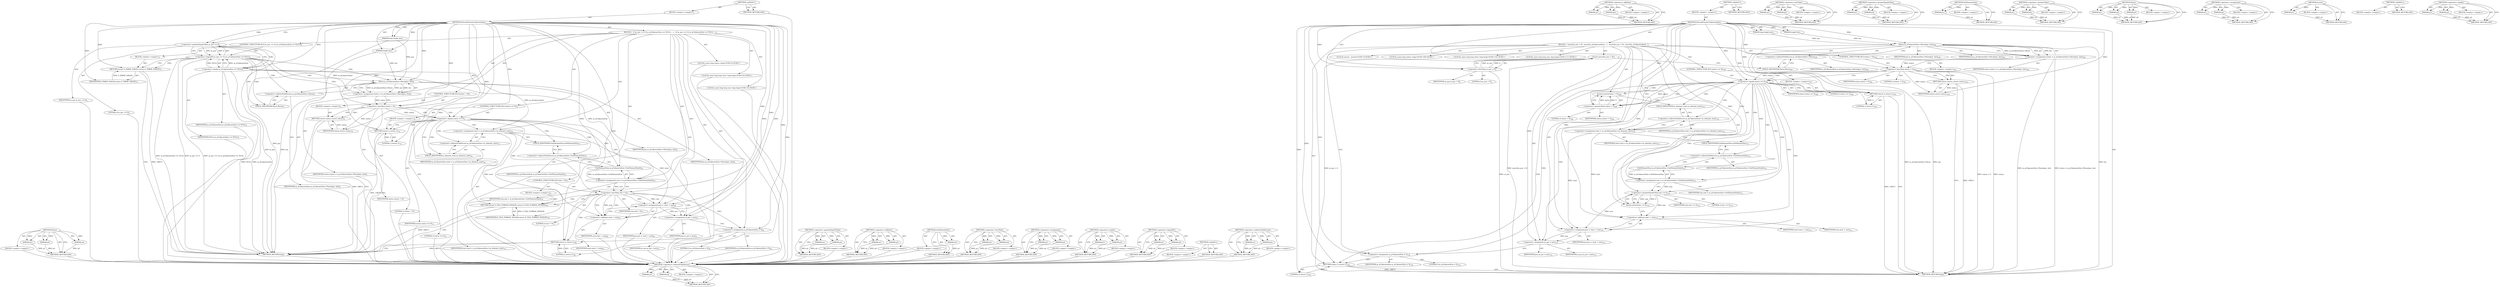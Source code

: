 digraph "&lt;operator&gt;.indirectFieldAccess" {
vulnerable_117 [label=<(METHOD,&lt;operator&gt;.indirectFieldAccess)>];
vulnerable_118 [label=<(PARAM,p1)>];
vulnerable_119 [label=<(PARAM,p2)>];
vulnerable_120 [label=<(BLOCK,&lt;empty&gt;,&lt;empty&gt;)>];
vulnerable_121 [label=<(METHOD_RETURN,ANY)>];
vulnerable_141 [label=<(METHOD,&lt;operator&gt;.addition)>];
vulnerable_142 [label=<(PARAM,p1)>];
vulnerable_143 [label=<(PARAM,p2)>];
vulnerable_144 [label=<(BLOCK,&lt;empty&gt;,&lt;empty&gt;)>];
vulnerable_145 [label=<(METHOD_RETURN,ANY)>];
vulnerable_6 [label=<(METHOD,&lt;global&gt;)<SUB>1</SUB>>];
vulnerable_7 [label=<(BLOCK,&lt;empty&gt;,&lt;empty&gt;)<SUB>1</SUB>>];
vulnerable_8 [label=<(METHOD,DoLoadClusterUnknownSize)<SUB>1</SUB>>];
vulnerable_9 [label=<(PARAM,long long&amp; pos)<SUB>1</SUB>>];
vulnerable_10 [label=<(PARAM,long&amp; len)<SUB>1</SUB>>];
vulnerable_11 [label=<(BLOCK,{
  assert(m_pos &lt; 0);
  assert(m_pUnknownSize)...,{
  assert(m_pos &lt; 0);
  assert(m_pUnknownSize)...)<SUB>1</SUB>>];
vulnerable_12 [label=<(assert,assert(m_pos &lt; 0))<SUB>2</SUB>>];
vulnerable_13 [label=<(&lt;operator&gt;.lessThan,m_pos &lt; 0)<SUB>2</SUB>>];
vulnerable_14 [label=<(IDENTIFIER,m_pos,m_pos &lt; 0)<SUB>2</SUB>>];
vulnerable_15 [label=<(LITERAL,0,m_pos &lt; 0)<SUB>2</SUB>>];
vulnerable_16 [label="<(LOCAL,assert : assert)<SUB>3</SUB>>"];
vulnerable_17 [label="<(LOCAL,const long status: long)<SUB>100</SUB>>"];
vulnerable_18 [label=<(&lt;operator&gt;.assignment,status = m_pUnknownSize-&gt;Parse(pos, len))<SUB>100</SUB>>];
vulnerable_19 [label=<(IDENTIFIER,status,status = m_pUnknownSize-&gt;Parse(pos, len))<SUB>100</SUB>>];
vulnerable_20 [label=<(Parse,m_pUnknownSize-&gt;Parse(pos, len))<SUB>100</SUB>>];
vulnerable_21 [label=<(&lt;operator&gt;.indirectFieldAccess,m_pUnknownSize-&gt;Parse)<SUB>100</SUB>>];
vulnerable_22 [label=<(IDENTIFIER,m_pUnknownSize,m_pUnknownSize-&gt;Parse(pos, len))<SUB>100</SUB>>];
vulnerable_23 [label=<(FIELD_IDENTIFIER,Parse,Parse)<SUB>100</SUB>>];
vulnerable_24 [label=<(IDENTIFIER,pos,m_pUnknownSize-&gt;Parse(pos, len))<SUB>100</SUB>>];
vulnerable_25 [label=<(IDENTIFIER,len,m_pUnknownSize-&gt;Parse(pos, len))<SUB>100</SUB>>];
vulnerable_26 [label=<(CONTROL_STRUCTURE,IF,if (status &lt; 0))<SUB>102</SUB>>];
vulnerable_27 [label=<(&lt;operator&gt;.lessThan,status &lt; 0)<SUB>102</SUB>>];
vulnerable_28 [label=<(IDENTIFIER,status,status &lt; 0)<SUB>102</SUB>>];
vulnerable_29 [label=<(LITERAL,0,status &lt; 0)<SUB>102</SUB>>];
vulnerable_30 [label=<(BLOCK,&lt;empty&gt;,&lt;empty&gt;)<SUB>103</SUB>>];
vulnerable_31 [label=<(RETURN,return status;,return status;)<SUB>103</SUB>>];
vulnerable_32 [label=<(IDENTIFIER,status,return status;)<SUB>103</SUB>>];
vulnerable_33 [label=<(CONTROL_STRUCTURE,IF,if (status == 0))<SUB>106</SUB>>];
vulnerable_34 [label=<(&lt;operator&gt;.equals,status == 0)<SUB>106</SUB>>];
vulnerable_35 [label=<(IDENTIFIER,status,status == 0)<SUB>106</SUB>>];
vulnerable_36 [label=<(LITERAL,0,status == 0)<SUB>106</SUB>>];
vulnerable_37 [label=<(BLOCK,&lt;empty&gt;,&lt;empty&gt;)<SUB>107</SUB>>];
vulnerable_38 [label=<(RETURN,return 2;,return 2;)<SUB>107</SUB>>];
vulnerable_39 [label=<(LITERAL,2,return 2;)<SUB>107</SUB>>];
vulnerable_40 [label=<(assert,assert(status &gt; 0))<SUB>109</SUB>>];
vulnerable_41 [label=<(&lt;operator&gt;.greaterThan,status &gt; 0)<SUB>109</SUB>>];
vulnerable_42 [label=<(IDENTIFIER,status,status &gt; 0)<SUB>109</SUB>>];
vulnerable_43 [label=<(LITERAL,0,status &gt; 0)<SUB>109</SUB>>];
vulnerable_44 [label="<(LOCAL,const long long start: long long)<SUB>110</SUB>>"];
vulnerable_45 [label=<(&lt;operator&gt;.assignment,start = m_pUnknownSize-&gt;m_element_start)<SUB>110</SUB>>];
vulnerable_46 [label=<(IDENTIFIER,start,start = m_pUnknownSize-&gt;m_element_start)<SUB>110</SUB>>];
vulnerable_47 [label=<(&lt;operator&gt;.indirectFieldAccess,m_pUnknownSize-&gt;m_element_start)<SUB>110</SUB>>];
vulnerable_48 [label=<(IDENTIFIER,m_pUnknownSize,start = m_pUnknownSize-&gt;m_element_start)<SUB>110</SUB>>];
vulnerable_49 [label=<(FIELD_IDENTIFIER,m_element_start,m_element_start)<SUB>110</SUB>>];
vulnerable_50 [label="<(LOCAL,const long long size: long long)<SUB>111</SUB>>"];
vulnerable_51 [label=<(&lt;operator&gt;.assignment,size = m_pUnknownSize-&gt;GetElementSize())<SUB>111</SUB>>];
vulnerable_52 [label=<(IDENTIFIER,size,size = m_pUnknownSize-&gt;GetElementSize())<SUB>111</SUB>>];
vulnerable_53 [label=<(GetElementSize,m_pUnknownSize-&gt;GetElementSize())<SUB>111</SUB>>];
vulnerable_54 [label=<(&lt;operator&gt;.indirectFieldAccess,m_pUnknownSize-&gt;GetElementSize)<SUB>111</SUB>>];
vulnerable_55 [label=<(IDENTIFIER,m_pUnknownSize,m_pUnknownSize-&gt;GetElementSize())<SUB>111</SUB>>];
vulnerable_56 [label=<(FIELD_IDENTIFIER,GetElementSize,GetElementSize)<SUB>111</SUB>>];
vulnerable_57 [label=<(assert,assert(size &gt;= 0))<SUB>112</SUB>>];
vulnerable_58 [label=<(&lt;operator&gt;.greaterEqualsThan,size &gt;= 0)<SUB>112</SUB>>];
vulnerable_59 [label=<(IDENTIFIER,size,size &gt;= 0)<SUB>112</SUB>>];
vulnerable_60 [label=<(LITERAL,0,size &gt;= 0)<SUB>112</SUB>>];
vulnerable_61 [label=<(&lt;operator&gt;.assignment,pos = start + size)<SUB>114</SUB>>];
vulnerable_62 [label=<(IDENTIFIER,pos,pos = start + size)<SUB>114</SUB>>];
vulnerable_63 [label=<(&lt;operator&gt;.addition,start + size)<SUB>114</SUB>>];
vulnerable_64 [label=<(IDENTIFIER,start,start + size)<SUB>114</SUB>>];
vulnerable_65 [label=<(IDENTIFIER,size,start + size)<SUB>114</SUB>>];
vulnerable_66 [label=<(&lt;operator&gt;.assignment,m_pos = pos)<SUB>115</SUB>>];
vulnerable_67 [label=<(IDENTIFIER,m_pos,m_pos = pos)<SUB>115</SUB>>];
vulnerable_68 [label=<(IDENTIFIER,pos,m_pos = pos)<SUB>115</SUB>>];
vulnerable_69 [label=<(&lt;operator&gt;.assignment,m_pUnknownSize = 0)<SUB>118</SUB>>];
vulnerable_70 [label=<(IDENTIFIER,m_pUnknownSize,m_pUnknownSize = 0)<SUB>118</SUB>>];
vulnerable_71 [label=<(LITERAL,0,m_pUnknownSize = 0)<SUB>118</SUB>>];
vulnerable_72 [label=<(RETURN,return 2;,return 2;)<SUB>120</SUB>>];
vulnerable_73 [label=<(LITERAL,2,return 2;)<SUB>120</SUB>>];
vulnerable_74 [label=<(METHOD_RETURN,long)<SUB>1</SUB>>];
vulnerable_76 [label=<(METHOD_RETURN,ANY)<SUB>1</SUB>>];
vulnerable_101 [label=<(METHOD,&lt;operator&gt;.lessThan)>];
vulnerable_102 [label=<(PARAM,p1)>];
vulnerable_103 [label=<(PARAM,p2)>];
vulnerable_104 [label=<(BLOCK,&lt;empty&gt;,&lt;empty&gt;)>];
vulnerable_105 [label=<(METHOD_RETURN,ANY)>];
vulnerable_136 [label=<(METHOD,&lt;operator&gt;.greaterEqualsThan)>];
vulnerable_137 [label=<(PARAM,p1)>];
vulnerable_138 [label=<(PARAM,p2)>];
vulnerable_139 [label=<(BLOCK,&lt;empty&gt;,&lt;empty&gt;)>];
vulnerable_140 [label=<(METHOD_RETURN,ANY)>];
vulnerable_132 [label=<(METHOD,GetElementSize)>];
vulnerable_133 [label=<(PARAM,p1)>];
vulnerable_134 [label=<(BLOCK,&lt;empty&gt;,&lt;empty&gt;)>];
vulnerable_135 [label=<(METHOD_RETURN,ANY)>];
vulnerable_127 [label=<(METHOD,&lt;operator&gt;.greaterThan)>];
vulnerable_128 [label=<(PARAM,p1)>];
vulnerable_129 [label=<(PARAM,p2)>];
vulnerable_130 [label=<(BLOCK,&lt;empty&gt;,&lt;empty&gt;)>];
vulnerable_131 [label=<(METHOD_RETURN,ANY)>];
vulnerable_111 [label=<(METHOD,Parse)>];
vulnerable_112 [label=<(PARAM,p1)>];
vulnerable_113 [label=<(PARAM,p2)>];
vulnerable_114 [label=<(PARAM,p3)>];
vulnerable_115 [label=<(BLOCK,&lt;empty&gt;,&lt;empty&gt;)>];
vulnerable_116 [label=<(METHOD_RETURN,ANY)>];
vulnerable_106 [label=<(METHOD,&lt;operator&gt;.assignment)>];
vulnerable_107 [label=<(PARAM,p1)>];
vulnerable_108 [label=<(PARAM,p2)>];
vulnerable_109 [label=<(BLOCK,&lt;empty&gt;,&lt;empty&gt;)>];
vulnerable_110 [label=<(METHOD_RETURN,ANY)>];
vulnerable_97 [label=<(METHOD,assert)>];
vulnerable_98 [label=<(PARAM,p1)>];
vulnerable_99 [label=<(BLOCK,&lt;empty&gt;,&lt;empty&gt;)>];
vulnerable_100 [label=<(METHOD_RETURN,ANY)>];
vulnerable_91 [label=<(METHOD,&lt;global&gt;)<SUB>1</SUB>>];
vulnerable_92 [label=<(BLOCK,&lt;empty&gt;,&lt;empty&gt;)>];
vulnerable_93 [label=<(METHOD_RETURN,ANY)>];
vulnerable_122 [label=<(METHOD,&lt;operator&gt;.equals)>];
vulnerable_123 [label=<(PARAM,p1)>];
vulnerable_124 [label=<(PARAM,p2)>];
vulnerable_125 [label=<(BLOCK,&lt;empty&gt;,&lt;empty&gt;)>];
vulnerable_126 [label=<(METHOD_RETURN,ANY)>];
fixed_120 [label=<(METHOD,Parse)>];
fixed_121 [label=<(PARAM,p1)>];
fixed_122 [label=<(PARAM,p2)>];
fixed_123 [label=<(PARAM,p3)>];
fixed_124 [label=<(BLOCK,&lt;empty&gt;,&lt;empty&gt;)>];
fixed_125 [label=<(METHOD_RETURN,ANY)>];
fixed_6 [label=<(METHOD,&lt;global&gt;)<SUB>1</SUB>>];
fixed_7 [label=<(BLOCK,&lt;empty&gt;,&lt;empty&gt;)<SUB>1</SUB>>];
fixed_8 [label=<(METHOD,DoLoadClusterUnknownSize)<SUB>1</SUB>>];
fixed_9 [label=<(PARAM,long long&amp; pos)<SUB>1</SUB>>];
fixed_10 [label=<(PARAM,long&amp; len)<SUB>1</SUB>>];
fixed_11 [label=<(BLOCK,{
  if (m_pos &gt;= 0 || m_pUnknownSize == NULL)
 ...,{
  if (m_pos &gt;= 0 || m_pUnknownSize == NULL)
 ...)<SUB>1</SUB>>];
fixed_12 [label=<(CONTROL_STRUCTURE,IF,if (m_pos &gt;= 0 || m_pUnknownSize == NULL))<SUB>2</SUB>>];
fixed_13 [label=<(&lt;operator&gt;.logicalOr,m_pos &gt;= 0 || m_pUnknownSize == NULL)<SUB>2</SUB>>];
fixed_14 [label=<(&lt;operator&gt;.greaterEqualsThan,m_pos &gt;= 0)<SUB>2</SUB>>];
fixed_15 [label=<(IDENTIFIER,m_pos,m_pos &gt;= 0)<SUB>2</SUB>>];
fixed_16 [label=<(LITERAL,0,m_pos &gt;= 0)<SUB>2</SUB>>];
fixed_17 [label=<(&lt;operator&gt;.equals,m_pUnknownSize == NULL)<SUB>2</SUB>>];
fixed_18 [label=<(IDENTIFIER,m_pUnknownSize,m_pUnknownSize == NULL)<SUB>2</SUB>>];
fixed_19 [label=<(IDENTIFIER,NULL,m_pUnknownSize == NULL)<SUB>2</SUB>>];
fixed_20 [label=<(BLOCK,&lt;empty&gt;,&lt;empty&gt;)<SUB>3</SUB>>];
fixed_21 [label=<(RETURN,return E_PARSE_FAILED;,return E_PARSE_FAILED;)<SUB>3</SUB>>];
fixed_22 [label=<(IDENTIFIER,E_PARSE_FAILED,return E_PARSE_FAILED;)<SUB>3</SUB>>];
fixed_23 [label="<(LOCAL,const long status: long)<SUB>5</SUB>>"];
fixed_24 [label=<(&lt;operator&gt;.assignment,status = m_pUnknownSize-&gt;Parse(pos, len))<SUB>5</SUB>>];
fixed_25 [label=<(IDENTIFIER,status,status = m_pUnknownSize-&gt;Parse(pos, len))<SUB>5</SUB>>];
fixed_26 [label=<(Parse,m_pUnknownSize-&gt;Parse(pos, len))<SUB>5</SUB>>];
fixed_27 [label=<(&lt;operator&gt;.indirectFieldAccess,m_pUnknownSize-&gt;Parse)<SUB>5</SUB>>];
fixed_28 [label=<(IDENTIFIER,m_pUnknownSize,m_pUnknownSize-&gt;Parse(pos, len))<SUB>5</SUB>>];
fixed_29 [label=<(FIELD_IDENTIFIER,Parse,Parse)<SUB>5</SUB>>];
fixed_30 [label=<(IDENTIFIER,pos,m_pUnknownSize-&gt;Parse(pos, len))<SUB>5</SUB>>];
fixed_31 [label=<(IDENTIFIER,len,m_pUnknownSize-&gt;Parse(pos, len))<SUB>5</SUB>>];
fixed_32 [label=<(CONTROL_STRUCTURE,IF,if (status &lt; 0))<SUB>7</SUB>>];
fixed_33 [label=<(&lt;operator&gt;.lessThan,status &lt; 0)<SUB>7</SUB>>];
fixed_34 [label=<(IDENTIFIER,status,status &lt; 0)<SUB>7</SUB>>];
fixed_35 [label=<(LITERAL,0,status &lt; 0)<SUB>7</SUB>>];
fixed_36 [label=<(BLOCK,&lt;empty&gt;,&lt;empty&gt;)<SUB>8</SUB>>];
fixed_37 [label=<(RETURN,return status;,return status;)<SUB>8</SUB>>];
fixed_38 [label=<(IDENTIFIER,status,return status;)<SUB>8</SUB>>];
fixed_39 [label=<(CONTROL_STRUCTURE,IF,if (status == 0))<SUB>11</SUB>>];
fixed_40 [label=<(&lt;operator&gt;.equals,status == 0)<SUB>11</SUB>>];
fixed_41 [label=<(IDENTIFIER,status,status == 0)<SUB>11</SUB>>];
fixed_42 [label=<(LITERAL,0,status == 0)<SUB>11</SUB>>];
fixed_43 [label=<(BLOCK,&lt;empty&gt;,&lt;empty&gt;)<SUB>12</SUB>>];
fixed_44 [label=<(RETURN,return 2;,return 2;)<SUB>12</SUB>>];
fixed_45 [label=<(LITERAL,2,return 2;)<SUB>12</SUB>>];
fixed_46 [label="<(LOCAL,const long long start: long long)<SUB>14</SUB>>"];
fixed_47 [label=<(&lt;operator&gt;.assignment,start = m_pUnknownSize-&gt;m_element_start)<SUB>14</SUB>>];
fixed_48 [label=<(IDENTIFIER,start,start = m_pUnknownSize-&gt;m_element_start)<SUB>14</SUB>>];
fixed_49 [label=<(&lt;operator&gt;.indirectFieldAccess,m_pUnknownSize-&gt;m_element_start)<SUB>14</SUB>>];
fixed_50 [label=<(IDENTIFIER,m_pUnknownSize,start = m_pUnknownSize-&gt;m_element_start)<SUB>14</SUB>>];
fixed_51 [label=<(FIELD_IDENTIFIER,m_element_start,m_element_start)<SUB>14</SUB>>];
fixed_52 [label="<(LOCAL,const long long size: long long)<SUB>15</SUB>>"];
fixed_53 [label=<(&lt;operator&gt;.assignment,size = m_pUnknownSize-&gt;GetElementSize())<SUB>15</SUB>>];
fixed_54 [label=<(IDENTIFIER,size,size = m_pUnknownSize-&gt;GetElementSize())<SUB>15</SUB>>];
fixed_55 [label=<(GetElementSize,m_pUnknownSize-&gt;GetElementSize())<SUB>15</SUB>>];
fixed_56 [label=<(&lt;operator&gt;.indirectFieldAccess,m_pUnknownSize-&gt;GetElementSize)<SUB>15</SUB>>];
fixed_57 [label=<(IDENTIFIER,m_pUnknownSize,m_pUnknownSize-&gt;GetElementSize())<SUB>15</SUB>>];
fixed_58 [label=<(FIELD_IDENTIFIER,GetElementSize,GetElementSize)<SUB>15</SUB>>];
fixed_59 [label=<(CONTROL_STRUCTURE,IF,if (size &lt; 0))<SUB>17</SUB>>];
fixed_60 [label=<(&lt;operator&gt;.lessThan,size &lt; 0)<SUB>17</SUB>>];
fixed_61 [label=<(IDENTIFIER,size,size &lt; 0)<SUB>17</SUB>>];
fixed_62 [label=<(LITERAL,0,size &lt; 0)<SUB>17</SUB>>];
fixed_63 [label=<(BLOCK,&lt;empty&gt;,&lt;empty&gt;)<SUB>18</SUB>>];
fixed_64 [label=<(RETURN,return E_FILE_FORMAT_INVALID;,return E_FILE_FORMAT_INVALID;)<SUB>18</SUB>>];
fixed_65 [label=<(IDENTIFIER,E_FILE_FORMAT_INVALID,return E_FILE_FORMAT_INVALID;)<SUB>18</SUB>>];
fixed_66 [label=<(&lt;operator&gt;.assignment,pos = start + size)<SUB>20</SUB>>];
fixed_67 [label=<(IDENTIFIER,pos,pos = start + size)<SUB>20</SUB>>];
fixed_68 [label=<(&lt;operator&gt;.addition,start + size)<SUB>20</SUB>>];
fixed_69 [label=<(IDENTIFIER,start,start + size)<SUB>20</SUB>>];
fixed_70 [label=<(IDENTIFIER,size,start + size)<SUB>20</SUB>>];
fixed_71 [label=<(&lt;operator&gt;.assignment,m_pos = pos)<SUB>21</SUB>>];
fixed_72 [label=<(IDENTIFIER,m_pos,m_pos = pos)<SUB>21</SUB>>];
fixed_73 [label=<(IDENTIFIER,pos,m_pos = pos)<SUB>21</SUB>>];
fixed_74 [label=<(&lt;operator&gt;.assignment,m_pUnknownSize = 0)<SUB>24</SUB>>];
fixed_75 [label=<(IDENTIFIER,m_pUnknownSize,m_pUnknownSize = 0)<SUB>24</SUB>>];
fixed_76 [label=<(LITERAL,0,m_pUnknownSize = 0)<SUB>24</SUB>>];
fixed_77 [label=<(RETURN,return 2;,return 2;)<SUB>26</SUB>>];
fixed_78 [label=<(LITERAL,2,return 2;)<SUB>26</SUB>>];
fixed_79 [label=<(METHOD_RETURN,long)<SUB>1</SUB>>];
fixed_81 [label=<(METHOD_RETURN,ANY)<SUB>1</SUB>>];
fixed_105 [label=<(METHOD,&lt;operator&gt;.greaterEqualsThan)>];
fixed_106 [label=<(PARAM,p1)>];
fixed_107 [label=<(PARAM,p2)>];
fixed_108 [label=<(BLOCK,&lt;empty&gt;,&lt;empty&gt;)>];
fixed_109 [label=<(METHOD_RETURN,ANY)>];
fixed_140 [label=<(METHOD,&lt;operator&gt;.addition)>];
fixed_141 [label=<(PARAM,p1)>];
fixed_142 [label=<(PARAM,p2)>];
fixed_143 [label=<(BLOCK,&lt;empty&gt;,&lt;empty&gt;)>];
fixed_144 [label=<(METHOD_RETURN,ANY)>];
fixed_136 [label=<(METHOD,GetElementSize)>];
fixed_137 [label=<(PARAM,p1)>];
fixed_138 [label=<(BLOCK,&lt;empty&gt;,&lt;empty&gt;)>];
fixed_139 [label=<(METHOD_RETURN,ANY)>];
fixed_131 [label=<(METHOD,&lt;operator&gt;.lessThan)>];
fixed_132 [label=<(PARAM,p1)>];
fixed_133 [label=<(PARAM,p2)>];
fixed_134 [label=<(BLOCK,&lt;empty&gt;,&lt;empty&gt;)>];
fixed_135 [label=<(METHOD_RETURN,ANY)>];
fixed_115 [label=<(METHOD,&lt;operator&gt;.assignment)>];
fixed_116 [label=<(PARAM,p1)>];
fixed_117 [label=<(PARAM,p2)>];
fixed_118 [label=<(BLOCK,&lt;empty&gt;,&lt;empty&gt;)>];
fixed_119 [label=<(METHOD_RETURN,ANY)>];
fixed_110 [label=<(METHOD,&lt;operator&gt;.equals)>];
fixed_111 [label=<(PARAM,p1)>];
fixed_112 [label=<(PARAM,p2)>];
fixed_113 [label=<(BLOCK,&lt;empty&gt;,&lt;empty&gt;)>];
fixed_114 [label=<(METHOD_RETURN,ANY)>];
fixed_100 [label=<(METHOD,&lt;operator&gt;.logicalOr)>];
fixed_101 [label=<(PARAM,p1)>];
fixed_102 [label=<(PARAM,p2)>];
fixed_103 [label=<(BLOCK,&lt;empty&gt;,&lt;empty&gt;)>];
fixed_104 [label=<(METHOD_RETURN,ANY)>];
fixed_94 [label=<(METHOD,&lt;global&gt;)<SUB>1</SUB>>];
fixed_95 [label=<(BLOCK,&lt;empty&gt;,&lt;empty&gt;)>];
fixed_96 [label=<(METHOD_RETURN,ANY)>];
fixed_126 [label=<(METHOD,&lt;operator&gt;.indirectFieldAccess)>];
fixed_127 [label=<(PARAM,p1)>];
fixed_128 [label=<(PARAM,p2)>];
fixed_129 [label=<(BLOCK,&lt;empty&gt;,&lt;empty&gt;)>];
fixed_130 [label=<(METHOD_RETURN,ANY)>];
vulnerable_117 -> vulnerable_118  [key=0, label="AST: "];
vulnerable_117 -> vulnerable_118  [key=1, label="DDG: "];
vulnerable_117 -> vulnerable_120  [key=0, label="AST: "];
vulnerable_117 -> vulnerable_119  [key=0, label="AST: "];
vulnerable_117 -> vulnerable_119  [key=1, label="DDG: "];
vulnerable_117 -> vulnerable_121  [key=0, label="AST: "];
vulnerable_117 -> vulnerable_121  [key=1, label="CFG: "];
vulnerable_118 -> vulnerable_121  [key=0, label="DDG: p1"];
vulnerable_119 -> vulnerable_121  [key=0, label="DDG: p2"];
vulnerable_141 -> vulnerable_142  [key=0, label="AST: "];
vulnerable_141 -> vulnerable_142  [key=1, label="DDG: "];
vulnerable_141 -> vulnerable_144  [key=0, label="AST: "];
vulnerable_141 -> vulnerable_143  [key=0, label="AST: "];
vulnerable_141 -> vulnerable_143  [key=1, label="DDG: "];
vulnerable_141 -> vulnerable_145  [key=0, label="AST: "];
vulnerable_141 -> vulnerable_145  [key=1, label="CFG: "];
vulnerable_142 -> vulnerable_145  [key=0, label="DDG: p1"];
vulnerable_143 -> vulnerable_145  [key=0, label="DDG: p2"];
vulnerable_6 -> vulnerable_7  [key=0, label="AST: "];
vulnerable_6 -> vulnerable_76  [key=0, label="AST: "];
vulnerable_6 -> vulnerable_76  [key=1, label="CFG: "];
vulnerable_7 -> vulnerable_8  [key=0, label="AST: "];
vulnerable_8 -> vulnerable_9  [key=0, label="AST: "];
vulnerable_8 -> vulnerable_9  [key=1, label="DDG: "];
vulnerable_8 -> vulnerable_10  [key=0, label="AST: "];
vulnerable_8 -> vulnerable_10  [key=1, label="DDG: "];
vulnerable_8 -> vulnerable_11  [key=0, label="AST: "];
vulnerable_8 -> vulnerable_74  [key=0, label="AST: "];
vulnerable_8 -> vulnerable_13  [key=0, label="CFG: "];
vulnerable_8 -> vulnerable_13  [key=1, label="DDG: "];
vulnerable_8 -> vulnerable_61  [key=0, label="DDG: "];
vulnerable_8 -> vulnerable_66  [key=0, label="DDG: "];
vulnerable_8 -> vulnerable_69  [key=0, label="DDG: "];
vulnerable_8 -> vulnerable_72  [key=0, label="DDG: "];
vulnerable_8 -> vulnerable_73  [key=0, label="DDG: "];
vulnerable_8 -> vulnerable_20  [key=0, label="DDG: "];
vulnerable_8 -> vulnerable_27  [key=0, label="DDG: "];
vulnerable_8 -> vulnerable_34  [key=0, label="DDG: "];
vulnerable_8 -> vulnerable_38  [key=0, label="DDG: "];
vulnerable_8 -> vulnerable_41  [key=0, label="DDG: "];
vulnerable_8 -> vulnerable_58  [key=0, label="DDG: "];
vulnerable_8 -> vulnerable_63  [key=0, label="DDG: "];
vulnerable_8 -> vulnerable_32  [key=0, label="DDG: "];
vulnerable_8 -> vulnerable_39  [key=0, label="DDG: "];
vulnerable_9 -> vulnerable_20  [key=0, label="DDG: pos"];
vulnerable_10 -> vulnerable_20  [key=0, label="DDG: len"];
vulnerable_11 -> vulnerable_12  [key=0, label="AST: "];
vulnerable_11 -> vulnerable_16  [key=0, label="AST: "];
vulnerable_11 -> vulnerable_17  [key=0, label="AST: "];
vulnerable_11 -> vulnerable_18  [key=0, label="AST: "];
vulnerable_11 -> vulnerable_26  [key=0, label="AST: "];
vulnerable_11 -> vulnerable_33  [key=0, label="AST: "];
vulnerable_11 -> vulnerable_40  [key=0, label="AST: "];
vulnerable_11 -> vulnerable_44  [key=0, label="AST: "];
vulnerable_11 -> vulnerable_45  [key=0, label="AST: "];
vulnerable_11 -> vulnerable_50  [key=0, label="AST: "];
vulnerable_11 -> vulnerable_51  [key=0, label="AST: "];
vulnerable_11 -> vulnerable_57  [key=0, label="AST: "];
vulnerable_11 -> vulnerable_61  [key=0, label="AST: "];
vulnerable_11 -> vulnerable_66  [key=0, label="AST: "];
vulnerable_11 -> vulnerable_69  [key=0, label="AST: "];
vulnerable_11 -> vulnerable_72  [key=0, label="AST: "];
vulnerable_12 -> vulnerable_13  [key=0, label="AST: "];
vulnerable_12 -> vulnerable_23  [key=0, label="CFG: "];
vulnerable_12 -> vulnerable_74  [key=0, label="DDG: m_pos &lt; 0"];
vulnerable_12 -> vulnerable_74  [key=1, label="DDG: assert(m_pos &lt; 0)"];
vulnerable_13 -> vulnerable_14  [key=0, label="AST: "];
vulnerable_13 -> vulnerable_15  [key=0, label="AST: "];
vulnerable_13 -> vulnerable_12  [key=0, label="CFG: "];
vulnerable_13 -> vulnerable_12  [key=1, label="DDG: m_pos"];
vulnerable_13 -> vulnerable_12  [key=2, label="DDG: 0"];
vulnerable_13 -> vulnerable_74  [key=0, label="DDG: m_pos"];
vulnerable_18 -> vulnerable_19  [key=0, label="AST: "];
vulnerable_18 -> vulnerable_20  [key=0, label="AST: "];
vulnerable_18 -> vulnerable_27  [key=0, label="CFG: "];
vulnerable_18 -> vulnerable_27  [key=1, label="DDG: status"];
vulnerable_18 -> vulnerable_74  [key=0, label="DDG: m_pUnknownSize-&gt;Parse(pos, len)"];
vulnerable_18 -> vulnerable_74  [key=1, label="DDG: status = m_pUnknownSize-&gt;Parse(pos, len)"];
vulnerable_20 -> vulnerable_21  [key=0, label="AST: "];
vulnerable_20 -> vulnerable_24  [key=0, label="AST: "];
vulnerable_20 -> vulnerable_25  [key=0, label="AST: "];
vulnerable_20 -> vulnerable_18  [key=0, label="CFG: "];
vulnerable_20 -> vulnerable_18  [key=1, label="DDG: m_pUnknownSize-&gt;Parse"];
vulnerable_20 -> vulnerable_18  [key=2, label="DDG: pos"];
vulnerable_20 -> vulnerable_18  [key=3, label="DDG: len"];
vulnerable_20 -> vulnerable_74  [key=0, label="DDG: m_pUnknownSize-&gt;Parse"];
vulnerable_20 -> vulnerable_74  [key=1, label="DDG: pos"];
vulnerable_20 -> vulnerable_74  [key=2, label="DDG: len"];
vulnerable_21 -> vulnerable_22  [key=0, label="AST: "];
vulnerable_21 -> vulnerable_23  [key=0, label="AST: "];
vulnerable_21 -> vulnerable_20  [key=0, label="CFG: "];
vulnerable_23 -> vulnerable_21  [key=0, label="CFG: "];
vulnerable_26 -> vulnerable_27  [key=0, label="AST: "];
vulnerable_26 -> vulnerable_30  [key=0, label="AST: "];
vulnerable_27 -> vulnerable_28  [key=0, label="AST: "];
vulnerable_27 -> vulnerable_29  [key=0, label="AST: "];
vulnerable_27 -> vulnerable_31  [key=0, label="CFG: "];
vulnerable_27 -> vulnerable_31  [key=1, label="CDG: "];
vulnerable_27 -> vulnerable_34  [key=0, label="CFG: "];
vulnerable_27 -> vulnerable_34  [key=1, label="DDG: status"];
vulnerable_27 -> vulnerable_34  [key=2, label="CDG: "];
vulnerable_27 -> vulnerable_74  [key=0, label="DDG: status"];
vulnerable_27 -> vulnerable_74  [key=1, label="DDG: status &lt; 0"];
vulnerable_27 -> vulnerable_32  [key=0, label="DDG: status"];
vulnerable_30 -> vulnerable_31  [key=0, label="AST: "];
vulnerable_31 -> vulnerable_32  [key=0, label="AST: "];
vulnerable_31 -> vulnerable_74  [key=0, label="CFG: "];
vulnerable_31 -> vulnerable_74  [key=1, label="DDG: &lt;RET&gt;"];
vulnerable_32 -> vulnerable_31  [key=0, label="DDG: status"];
vulnerable_33 -> vulnerable_34  [key=0, label="AST: "];
vulnerable_33 -> vulnerable_37  [key=0, label="AST: "];
vulnerable_34 -> vulnerable_35  [key=0, label="AST: "];
vulnerable_34 -> vulnerable_36  [key=0, label="AST: "];
vulnerable_34 -> vulnerable_38  [key=0, label="CFG: "];
vulnerable_34 -> vulnerable_38  [key=1, label="CDG: "];
vulnerable_34 -> vulnerable_41  [key=0, label="CFG: "];
vulnerable_34 -> vulnerable_41  [key=1, label="DDG: status"];
vulnerable_34 -> vulnerable_41  [key=2, label="CDG: "];
vulnerable_34 -> vulnerable_47  [key=0, label="CDG: "];
vulnerable_34 -> vulnerable_58  [key=0, label="CDG: "];
vulnerable_34 -> vulnerable_49  [key=0, label="CDG: "];
vulnerable_34 -> vulnerable_61  [key=0, label="CDG: "];
vulnerable_34 -> vulnerable_51  [key=0, label="CDG: "];
vulnerable_34 -> vulnerable_57  [key=0, label="CDG: "];
vulnerable_34 -> vulnerable_66  [key=0, label="CDG: "];
vulnerable_34 -> vulnerable_53  [key=0, label="CDG: "];
vulnerable_34 -> vulnerable_72  [key=0, label="CDG: "];
vulnerable_34 -> vulnerable_56  [key=0, label="CDG: "];
vulnerable_34 -> vulnerable_69  [key=0, label="CDG: "];
vulnerable_34 -> vulnerable_45  [key=0, label="CDG: "];
vulnerable_34 -> vulnerable_63  [key=0, label="CDG: "];
vulnerable_34 -> vulnerable_40  [key=0, label="CDG: "];
vulnerable_34 -> vulnerable_54  [key=0, label="CDG: "];
vulnerable_37 -> vulnerable_38  [key=0, label="AST: "];
vulnerable_38 -> vulnerable_39  [key=0, label="AST: "];
vulnerable_38 -> vulnerable_74  [key=0, label="CFG: "];
vulnerable_38 -> vulnerable_74  [key=1, label="DDG: &lt;RET&gt;"];
vulnerable_39 -> vulnerable_38  [key=0, label="DDG: 2"];
vulnerable_40 -> vulnerable_41  [key=0, label="AST: "];
vulnerable_40 -> vulnerable_49  [key=0, label="CFG: "];
vulnerable_41 -> vulnerable_42  [key=0, label="AST: "];
vulnerable_41 -> vulnerable_43  [key=0, label="AST: "];
vulnerable_41 -> vulnerable_40  [key=0, label="CFG: "];
vulnerable_41 -> vulnerable_40  [key=1, label="DDG: status"];
vulnerable_41 -> vulnerable_40  [key=2, label="DDG: 0"];
vulnerable_45 -> vulnerable_46  [key=0, label="AST: "];
vulnerable_45 -> vulnerable_47  [key=0, label="AST: "];
vulnerable_45 -> vulnerable_56  [key=0, label="CFG: "];
vulnerable_45 -> vulnerable_61  [key=0, label="DDG: start"];
vulnerable_45 -> vulnerable_63  [key=0, label="DDG: start"];
vulnerable_47 -> vulnerable_48  [key=0, label="AST: "];
vulnerable_47 -> vulnerable_49  [key=0, label="AST: "];
vulnerable_47 -> vulnerable_45  [key=0, label="CFG: "];
vulnerable_49 -> vulnerable_47  [key=0, label="CFG: "];
vulnerable_51 -> vulnerable_52  [key=0, label="AST: "];
vulnerable_51 -> vulnerable_53  [key=0, label="AST: "];
vulnerable_51 -> vulnerable_58  [key=0, label="CFG: "];
vulnerable_51 -> vulnerable_58  [key=1, label="DDG: size"];
vulnerable_53 -> vulnerable_54  [key=0, label="AST: "];
vulnerable_53 -> vulnerable_51  [key=0, label="CFG: "];
vulnerable_53 -> vulnerable_51  [key=1, label="DDG: m_pUnknownSize-&gt;GetElementSize"];
vulnerable_54 -> vulnerable_55  [key=0, label="AST: "];
vulnerable_54 -> vulnerable_56  [key=0, label="AST: "];
vulnerable_54 -> vulnerable_53  [key=0, label="CFG: "];
vulnerable_56 -> vulnerable_54  [key=0, label="CFG: "];
vulnerable_57 -> vulnerable_58  [key=0, label="AST: "];
vulnerable_57 -> vulnerable_63  [key=0, label="CFG: "];
vulnerable_58 -> vulnerable_59  [key=0, label="AST: "];
vulnerable_58 -> vulnerable_60  [key=0, label="AST: "];
vulnerable_58 -> vulnerable_57  [key=0, label="CFG: "];
vulnerable_58 -> vulnerable_57  [key=1, label="DDG: size"];
vulnerable_58 -> vulnerable_57  [key=2, label="DDG: 0"];
vulnerable_58 -> vulnerable_61  [key=0, label="DDG: size"];
vulnerable_58 -> vulnerable_63  [key=0, label="DDG: size"];
vulnerable_61 -> vulnerable_62  [key=0, label="AST: "];
vulnerable_61 -> vulnerable_63  [key=0, label="AST: "];
vulnerable_61 -> vulnerable_66  [key=0, label="CFG: "];
vulnerable_61 -> vulnerable_66  [key=1, label="DDG: pos"];
vulnerable_63 -> vulnerable_64  [key=0, label="AST: "];
vulnerable_63 -> vulnerable_65  [key=0, label="AST: "];
vulnerable_63 -> vulnerable_61  [key=0, label="CFG: "];
vulnerable_66 -> vulnerable_67  [key=0, label="AST: "];
vulnerable_66 -> vulnerable_68  [key=0, label="AST: "];
vulnerable_66 -> vulnerable_69  [key=0, label="CFG: "];
vulnerable_69 -> vulnerable_70  [key=0, label="AST: "];
vulnerable_69 -> vulnerable_71  [key=0, label="AST: "];
vulnerable_69 -> vulnerable_72  [key=0, label="CFG: "];
vulnerable_72 -> vulnerable_73  [key=0, label="AST: "];
vulnerable_72 -> vulnerable_74  [key=0, label="CFG: "];
vulnerable_72 -> vulnerable_74  [key=1, label="DDG: &lt;RET&gt;"];
vulnerable_73 -> vulnerable_72  [key=0, label="DDG: 2"];
vulnerable_101 -> vulnerable_102  [key=0, label="AST: "];
vulnerable_101 -> vulnerable_102  [key=1, label="DDG: "];
vulnerable_101 -> vulnerable_104  [key=0, label="AST: "];
vulnerable_101 -> vulnerable_103  [key=0, label="AST: "];
vulnerable_101 -> vulnerable_103  [key=1, label="DDG: "];
vulnerable_101 -> vulnerable_105  [key=0, label="AST: "];
vulnerable_101 -> vulnerable_105  [key=1, label="CFG: "];
vulnerable_102 -> vulnerable_105  [key=0, label="DDG: p1"];
vulnerable_103 -> vulnerable_105  [key=0, label="DDG: p2"];
vulnerable_136 -> vulnerable_137  [key=0, label="AST: "];
vulnerable_136 -> vulnerable_137  [key=1, label="DDG: "];
vulnerable_136 -> vulnerable_139  [key=0, label="AST: "];
vulnerable_136 -> vulnerable_138  [key=0, label="AST: "];
vulnerable_136 -> vulnerable_138  [key=1, label="DDG: "];
vulnerable_136 -> vulnerable_140  [key=0, label="AST: "];
vulnerable_136 -> vulnerable_140  [key=1, label="CFG: "];
vulnerable_137 -> vulnerable_140  [key=0, label="DDG: p1"];
vulnerable_138 -> vulnerable_140  [key=0, label="DDG: p2"];
vulnerable_132 -> vulnerable_133  [key=0, label="AST: "];
vulnerable_132 -> vulnerable_133  [key=1, label="DDG: "];
vulnerable_132 -> vulnerable_134  [key=0, label="AST: "];
vulnerable_132 -> vulnerable_135  [key=0, label="AST: "];
vulnerable_132 -> vulnerable_135  [key=1, label="CFG: "];
vulnerable_133 -> vulnerable_135  [key=0, label="DDG: p1"];
vulnerable_127 -> vulnerable_128  [key=0, label="AST: "];
vulnerable_127 -> vulnerable_128  [key=1, label="DDG: "];
vulnerable_127 -> vulnerable_130  [key=0, label="AST: "];
vulnerable_127 -> vulnerable_129  [key=0, label="AST: "];
vulnerable_127 -> vulnerable_129  [key=1, label="DDG: "];
vulnerable_127 -> vulnerable_131  [key=0, label="AST: "];
vulnerable_127 -> vulnerable_131  [key=1, label="CFG: "];
vulnerable_128 -> vulnerable_131  [key=0, label="DDG: p1"];
vulnerable_129 -> vulnerable_131  [key=0, label="DDG: p2"];
vulnerable_111 -> vulnerable_112  [key=0, label="AST: "];
vulnerable_111 -> vulnerable_112  [key=1, label="DDG: "];
vulnerable_111 -> vulnerable_115  [key=0, label="AST: "];
vulnerable_111 -> vulnerable_113  [key=0, label="AST: "];
vulnerable_111 -> vulnerable_113  [key=1, label="DDG: "];
vulnerable_111 -> vulnerable_116  [key=0, label="AST: "];
vulnerable_111 -> vulnerable_116  [key=1, label="CFG: "];
vulnerable_111 -> vulnerable_114  [key=0, label="AST: "];
vulnerable_111 -> vulnerable_114  [key=1, label="DDG: "];
vulnerable_112 -> vulnerable_116  [key=0, label="DDG: p1"];
vulnerable_113 -> vulnerable_116  [key=0, label="DDG: p2"];
vulnerable_114 -> vulnerable_116  [key=0, label="DDG: p3"];
vulnerable_106 -> vulnerable_107  [key=0, label="AST: "];
vulnerable_106 -> vulnerable_107  [key=1, label="DDG: "];
vulnerable_106 -> vulnerable_109  [key=0, label="AST: "];
vulnerable_106 -> vulnerable_108  [key=0, label="AST: "];
vulnerable_106 -> vulnerable_108  [key=1, label="DDG: "];
vulnerable_106 -> vulnerable_110  [key=0, label="AST: "];
vulnerable_106 -> vulnerable_110  [key=1, label="CFG: "];
vulnerable_107 -> vulnerable_110  [key=0, label="DDG: p1"];
vulnerable_108 -> vulnerable_110  [key=0, label="DDG: p2"];
vulnerable_97 -> vulnerable_98  [key=0, label="AST: "];
vulnerable_97 -> vulnerable_98  [key=1, label="DDG: "];
vulnerable_97 -> vulnerable_99  [key=0, label="AST: "];
vulnerable_97 -> vulnerable_100  [key=0, label="AST: "];
vulnerable_97 -> vulnerable_100  [key=1, label="CFG: "];
vulnerable_98 -> vulnerable_100  [key=0, label="DDG: p1"];
vulnerable_91 -> vulnerable_92  [key=0, label="AST: "];
vulnerable_91 -> vulnerable_93  [key=0, label="AST: "];
vulnerable_91 -> vulnerable_93  [key=1, label="CFG: "];
vulnerable_122 -> vulnerable_123  [key=0, label="AST: "];
vulnerable_122 -> vulnerable_123  [key=1, label="DDG: "];
vulnerable_122 -> vulnerable_125  [key=0, label="AST: "];
vulnerable_122 -> vulnerable_124  [key=0, label="AST: "];
vulnerable_122 -> vulnerable_124  [key=1, label="DDG: "];
vulnerable_122 -> vulnerable_126  [key=0, label="AST: "];
vulnerable_122 -> vulnerable_126  [key=1, label="CFG: "];
vulnerable_123 -> vulnerable_126  [key=0, label="DDG: p1"];
vulnerable_124 -> vulnerable_126  [key=0, label="DDG: p2"];
fixed_120 -> fixed_121  [key=0, label="AST: "];
fixed_120 -> fixed_121  [key=1, label="DDG: "];
fixed_120 -> fixed_124  [key=0, label="AST: "];
fixed_120 -> fixed_122  [key=0, label="AST: "];
fixed_120 -> fixed_122  [key=1, label="DDG: "];
fixed_120 -> fixed_125  [key=0, label="AST: "];
fixed_120 -> fixed_125  [key=1, label="CFG: "];
fixed_120 -> fixed_123  [key=0, label="AST: "];
fixed_120 -> fixed_123  [key=1, label="DDG: "];
fixed_121 -> fixed_125  [key=0, label="DDG: p1"];
fixed_122 -> fixed_125  [key=0, label="DDG: p2"];
fixed_123 -> fixed_125  [key=0, label="DDG: p3"];
fixed_124 -> vulnerable_117  [key=0];
fixed_125 -> vulnerable_117  [key=0];
fixed_6 -> fixed_7  [key=0, label="AST: "];
fixed_6 -> fixed_81  [key=0, label="AST: "];
fixed_6 -> fixed_81  [key=1, label="CFG: "];
fixed_7 -> fixed_8  [key=0, label="AST: "];
fixed_8 -> fixed_9  [key=0, label="AST: "];
fixed_8 -> fixed_9  [key=1, label="DDG: "];
fixed_8 -> fixed_10  [key=0, label="AST: "];
fixed_8 -> fixed_10  [key=1, label="DDG: "];
fixed_8 -> fixed_11  [key=0, label="AST: "];
fixed_8 -> fixed_79  [key=0, label="AST: "];
fixed_8 -> fixed_14  [key=0, label="CFG: "];
fixed_8 -> fixed_14  [key=1, label="DDG: "];
fixed_8 -> fixed_66  [key=0, label="DDG: "];
fixed_8 -> fixed_71  [key=0, label="DDG: "];
fixed_8 -> fixed_74  [key=0, label="DDG: "];
fixed_8 -> fixed_77  [key=0, label="DDG: "];
fixed_8 -> fixed_78  [key=0, label="DDG: "];
fixed_8 -> fixed_21  [key=0, label="DDG: "];
fixed_8 -> fixed_26  [key=0, label="DDG: "];
fixed_8 -> fixed_33  [key=0, label="DDG: "];
fixed_8 -> fixed_40  [key=0, label="DDG: "];
fixed_8 -> fixed_44  [key=0, label="DDG: "];
fixed_8 -> fixed_60  [key=0, label="DDG: "];
fixed_8 -> fixed_64  [key=0, label="DDG: "];
fixed_8 -> fixed_68  [key=0, label="DDG: "];
fixed_8 -> fixed_17  [key=0, label="DDG: "];
fixed_8 -> fixed_22  [key=0, label="DDG: "];
fixed_8 -> fixed_38  [key=0, label="DDG: "];
fixed_8 -> fixed_45  [key=0, label="DDG: "];
fixed_8 -> fixed_65  [key=0, label="DDG: "];
fixed_9 -> fixed_79  [key=0, label="DDG: pos"];
fixed_9 -> fixed_26  [key=0, label="DDG: pos"];
fixed_10 -> fixed_79  [key=0, label="DDG: len"];
fixed_10 -> fixed_26  [key=0, label="DDG: len"];
fixed_11 -> fixed_12  [key=0, label="AST: "];
fixed_11 -> fixed_23  [key=0, label="AST: "];
fixed_11 -> fixed_24  [key=0, label="AST: "];
fixed_11 -> fixed_32  [key=0, label="AST: "];
fixed_11 -> fixed_39  [key=0, label="AST: "];
fixed_11 -> fixed_46  [key=0, label="AST: "];
fixed_11 -> fixed_47  [key=0, label="AST: "];
fixed_11 -> fixed_52  [key=0, label="AST: "];
fixed_11 -> fixed_53  [key=0, label="AST: "];
fixed_11 -> fixed_59  [key=0, label="AST: "];
fixed_11 -> fixed_66  [key=0, label="AST: "];
fixed_11 -> fixed_71  [key=0, label="AST: "];
fixed_11 -> fixed_74  [key=0, label="AST: "];
fixed_11 -> fixed_77  [key=0, label="AST: "];
fixed_12 -> fixed_13  [key=0, label="AST: "];
fixed_12 -> fixed_20  [key=0, label="AST: "];
fixed_13 -> fixed_14  [key=0, label="AST: "];
fixed_13 -> fixed_17  [key=0, label="AST: "];
fixed_13 -> fixed_21  [key=0, label="CFG: "];
fixed_13 -> fixed_21  [key=1, label="CDG: "];
fixed_13 -> fixed_29  [key=0, label="CFG: "];
fixed_13 -> fixed_29  [key=1, label="CDG: "];
fixed_13 -> fixed_79  [key=0, label="DDG: m_pos &gt;= 0"];
fixed_13 -> fixed_79  [key=1, label="DDG: m_pUnknownSize == NULL"];
fixed_13 -> fixed_79  [key=2, label="DDG: m_pos &gt;= 0 || m_pUnknownSize == NULL"];
fixed_13 -> fixed_26  [key=0, label="CDG: "];
fixed_13 -> fixed_27  [key=0, label="CDG: "];
fixed_13 -> fixed_24  [key=0, label="CDG: "];
fixed_13 -> fixed_33  [key=0, label="CDG: "];
fixed_14 -> fixed_15  [key=0, label="AST: "];
fixed_14 -> fixed_16  [key=0, label="AST: "];
fixed_14 -> fixed_13  [key=0, label="CFG: "];
fixed_14 -> fixed_13  [key=1, label="DDG: m_pos"];
fixed_14 -> fixed_13  [key=2, label="DDG: 0"];
fixed_14 -> fixed_17  [key=0, label="CFG: "];
fixed_14 -> fixed_17  [key=1, label="CDG: "];
fixed_14 -> fixed_79  [key=0, label="DDG: m_pos"];
fixed_15 -> vulnerable_117  [key=0];
fixed_16 -> vulnerable_117  [key=0];
fixed_17 -> fixed_18  [key=0, label="AST: "];
fixed_17 -> fixed_19  [key=0, label="AST: "];
fixed_17 -> fixed_13  [key=0, label="CFG: "];
fixed_17 -> fixed_13  [key=1, label="DDG: m_pUnknownSize"];
fixed_17 -> fixed_13  [key=2, label="DDG: NULL"];
fixed_17 -> fixed_79  [key=0, label="DDG: m_pUnknownSize"];
fixed_17 -> fixed_79  [key=1, label="DDG: NULL"];
fixed_17 -> fixed_47  [key=0, label="DDG: m_pUnknownSize"];
fixed_17 -> fixed_26  [key=0, label="DDG: m_pUnknownSize"];
fixed_17 -> fixed_55  [key=0, label="DDG: m_pUnknownSize"];
fixed_18 -> vulnerable_117  [key=0];
fixed_19 -> vulnerable_117  [key=0];
fixed_20 -> fixed_21  [key=0, label="AST: "];
fixed_21 -> fixed_22  [key=0, label="AST: "];
fixed_21 -> fixed_79  [key=0, label="CFG: "];
fixed_21 -> fixed_79  [key=1, label="DDG: &lt;RET&gt;"];
fixed_22 -> fixed_21  [key=0, label="DDG: E_PARSE_FAILED"];
fixed_23 -> vulnerable_117  [key=0];
fixed_24 -> fixed_25  [key=0, label="AST: "];
fixed_24 -> fixed_26  [key=0, label="AST: "];
fixed_24 -> fixed_33  [key=0, label="CFG: "];
fixed_24 -> fixed_33  [key=1, label="DDG: status"];
fixed_25 -> vulnerable_117  [key=0];
fixed_26 -> fixed_27  [key=0, label="AST: "];
fixed_26 -> fixed_30  [key=0, label="AST: "];
fixed_26 -> fixed_31  [key=0, label="AST: "];
fixed_26 -> fixed_24  [key=0, label="CFG: "];
fixed_26 -> fixed_24  [key=1, label="DDG: m_pUnknownSize-&gt;Parse"];
fixed_26 -> fixed_24  [key=2, label="DDG: pos"];
fixed_26 -> fixed_24  [key=3, label="DDG: len"];
fixed_27 -> fixed_28  [key=0, label="AST: "];
fixed_27 -> fixed_29  [key=0, label="AST: "];
fixed_27 -> fixed_26  [key=0, label="CFG: "];
fixed_28 -> vulnerable_117  [key=0];
fixed_29 -> fixed_27  [key=0, label="CFG: "];
fixed_30 -> vulnerable_117  [key=0];
fixed_31 -> vulnerable_117  [key=0];
fixed_32 -> fixed_33  [key=0, label="AST: "];
fixed_32 -> fixed_36  [key=0, label="AST: "];
fixed_33 -> fixed_34  [key=0, label="AST: "];
fixed_33 -> fixed_35  [key=0, label="AST: "];
fixed_33 -> fixed_37  [key=0, label="CFG: "];
fixed_33 -> fixed_37  [key=1, label="CDG: "];
fixed_33 -> fixed_40  [key=0, label="CFG: "];
fixed_33 -> fixed_40  [key=1, label="DDG: status"];
fixed_33 -> fixed_40  [key=2, label="CDG: "];
fixed_33 -> fixed_38  [key=0, label="DDG: status"];
fixed_34 -> vulnerable_117  [key=0];
fixed_35 -> vulnerable_117  [key=0];
fixed_36 -> fixed_37  [key=0, label="AST: "];
fixed_37 -> fixed_38  [key=0, label="AST: "];
fixed_37 -> fixed_79  [key=0, label="CFG: "];
fixed_37 -> fixed_79  [key=1, label="DDG: &lt;RET&gt;"];
fixed_38 -> fixed_37  [key=0, label="DDG: status"];
fixed_39 -> fixed_40  [key=0, label="AST: "];
fixed_39 -> fixed_43  [key=0, label="AST: "];
fixed_40 -> fixed_41  [key=0, label="AST: "];
fixed_40 -> fixed_42  [key=0, label="AST: "];
fixed_40 -> fixed_44  [key=0, label="CFG: "];
fixed_40 -> fixed_44  [key=1, label="CDG: "];
fixed_40 -> fixed_51  [key=0, label="CFG: "];
fixed_40 -> fixed_51  [key=1, label="CDG: "];
fixed_40 -> fixed_47  [key=0, label="CDG: "];
fixed_40 -> fixed_49  [key=0, label="CDG: "];
fixed_40 -> fixed_60  [key=0, label="CDG: "];
fixed_40 -> fixed_56  [key=0, label="CDG: "];
fixed_40 -> fixed_58  [key=0, label="CDG: "];
fixed_40 -> fixed_53  [key=0, label="CDG: "];
fixed_40 -> fixed_55  [key=0, label="CDG: "];
fixed_41 -> vulnerable_117  [key=0];
fixed_42 -> vulnerable_117  [key=0];
fixed_43 -> fixed_44  [key=0, label="AST: "];
fixed_44 -> fixed_45  [key=0, label="AST: "];
fixed_44 -> fixed_79  [key=0, label="CFG: "];
fixed_44 -> fixed_79  [key=1, label="DDG: &lt;RET&gt;"];
fixed_45 -> fixed_44  [key=0, label="DDG: 2"];
fixed_46 -> vulnerable_117  [key=0];
fixed_47 -> fixed_48  [key=0, label="AST: "];
fixed_47 -> fixed_49  [key=0, label="AST: "];
fixed_47 -> fixed_58  [key=0, label="CFG: "];
fixed_47 -> fixed_66  [key=0, label="DDG: start"];
fixed_47 -> fixed_68  [key=0, label="DDG: start"];
fixed_48 -> vulnerable_117  [key=0];
fixed_49 -> fixed_50  [key=0, label="AST: "];
fixed_49 -> fixed_51  [key=0, label="AST: "];
fixed_49 -> fixed_47  [key=0, label="CFG: "];
fixed_50 -> vulnerable_117  [key=0];
fixed_51 -> fixed_49  [key=0, label="CFG: "];
fixed_52 -> vulnerable_117  [key=0];
fixed_53 -> fixed_54  [key=0, label="AST: "];
fixed_53 -> fixed_55  [key=0, label="AST: "];
fixed_53 -> fixed_60  [key=0, label="CFG: "];
fixed_53 -> fixed_60  [key=1, label="DDG: size"];
fixed_54 -> vulnerable_117  [key=0];
fixed_55 -> fixed_56  [key=0, label="AST: "];
fixed_55 -> fixed_53  [key=0, label="CFG: "];
fixed_55 -> fixed_53  [key=1, label="DDG: m_pUnknownSize-&gt;GetElementSize"];
fixed_56 -> fixed_57  [key=0, label="AST: "];
fixed_56 -> fixed_58  [key=0, label="AST: "];
fixed_56 -> fixed_55  [key=0, label="CFG: "];
fixed_57 -> vulnerable_117  [key=0];
fixed_58 -> fixed_56  [key=0, label="CFG: "];
fixed_59 -> fixed_60  [key=0, label="AST: "];
fixed_59 -> fixed_63  [key=0, label="AST: "];
fixed_60 -> fixed_61  [key=0, label="AST: "];
fixed_60 -> fixed_62  [key=0, label="AST: "];
fixed_60 -> fixed_64  [key=0, label="CFG: "];
fixed_60 -> fixed_64  [key=1, label="CDG: "];
fixed_60 -> fixed_68  [key=0, label="CFG: "];
fixed_60 -> fixed_68  [key=1, label="DDG: size"];
fixed_60 -> fixed_68  [key=2, label="CDG: "];
fixed_60 -> fixed_66  [key=0, label="DDG: size"];
fixed_60 -> fixed_66  [key=1, label="CDG: "];
fixed_60 -> fixed_77  [key=0, label="CDG: "];
fixed_60 -> fixed_74  [key=0, label="CDG: "];
fixed_60 -> fixed_71  [key=0, label="CDG: "];
fixed_61 -> vulnerable_117  [key=0];
fixed_62 -> vulnerable_117  [key=0];
fixed_63 -> fixed_64  [key=0, label="AST: "];
fixed_64 -> fixed_65  [key=0, label="AST: "];
fixed_64 -> fixed_79  [key=0, label="CFG: "];
fixed_64 -> fixed_79  [key=1, label="DDG: &lt;RET&gt;"];
fixed_65 -> fixed_64  [key=0, label="DDG: E_FILE_FORMAT_INVALID"];
fixed_66 -> fixed_67  [key=0, label="AST: "];
fixed_66 -> fixed_68  [key=0, label="AST: "];
fixed_66 -> fixed_71  [key=0, label="CFG: "];
fixed_66 -> fixed_71  [key=1, label="DDG: pos"];
fixed_67 -> vulnerable_117  [key=0];
fixed_68 -> fixed_69  [key=0, label="AST: "];
fixed_68 -> fixed_70  [key=0, label="AST: "];
fixed_68 -> fixed_66  [key=0, label="CFG: "];
fixed_69 -> vulnerable_117  [key=0];
fixed_70 -> vulnerable_117  [key=0];
fixed_71 -> fixed_72  [key=0, label="AST: "];
fixed_71 -> fixed_73  [key=0, label="AST: "];
fixed_71 -> fixed_74  [key=0, label="CFG: "];
fixed_72 -> vulnerable_117  [key=0];
fixed_73 -> vulnerable_117  [key=0];
fixed_74 -> fixed_75  [key=0, label="AST: "];
fixed_74 -> fixed_76  [key=0, label="AST: "];
fixed_74 -> fixed_77  [key=0, label="CFG: "];
fixed_75 -> vulnerable_117  [key=0];
fixed_76 -> vulnerable_117  [key=0];
fixed_77 -> fixed_78  [key=0, label="AST: "];
fixed_77 -> fixed_79  [key=0, label="CFG: "];
fixed_77 -> fixed_79  [key=1, label="DDG: &lt;RET&gt;"];
fixed_78 -> fixed_77  [key=0, label="DDG: 2"];
fixed_79 -> vulnerable_117  [key=0];
fixed_81 -> vulnerable_117  [key=0];
fixed_105 -> fixed_106  [key=0, label="AST: "];
fixed_105 -> fixed_106  [key=1, label="DDG: "];
fixed_105 -> fixed_108  [key=0, label="AST: "];
fixed_105 -> fixed_107  [key=0, label="AST: "];
fixed_105 -> fixed_107  [key=1, label="DDG: "];
fixed_105 -> fixed_109  [key=0, label="AST: "];
fixed_105 -> fixed_109  [key=1, label="CFG: "];
fixed_106 -> fixed_109  [key=0, label="DDG: p1"];
fixed_107 -> fixed_109  [key=0, label="DDG: p2"];
fixed_108 -> vulnerable_117  [key=0];
fixed_109 -> vulnerable_117  [key=0];
fixed_140 -> fixed_141  [key=0, label="AST: "];
fixed_140 -> fixed_141  [key=1, label="DDG: "];
fixed_140 -> fixed_143  [key=0, label="AST: "];
fixed_140 -> fixed_142  [key=0, label="AST: "];
fixed_140 -> fixed_142  [key=1, label="DDG: "];
fixed_140 -> fixed_144  [key=0, label="AST: "];
fixed_140 -> fixed_144  [key=1, label="CFG: "];
fixed_141 -> fixed_144  [key=0, label="DDG: p1"];
fixed_142 -> fixed_144  [key=0, label="DDG: p2"];
fixed_143 -> vulnerable_117  [key=0];
fixed_144 -> vulnerable_117  [key=0];
fixed_136 -> fixed_137  [key=0, label="AST: "];
fixed_136 -> fixed_137  [key=1, label="DDG: "];
fixed_136 -> fixed_138  [key=0, label="AST: "];
fixed_136 -> fixed_139  [key=0, label="AST: "];
fixed_136 -> fixed_139  [key=1, label="CFG: "];
fixed_137 -> fixed_139  [key=0, label="DDG: p1"];
fixed_138 -> vulnerable_117  [key=0];
fixed_139 -> vulnerable_117  [key=0];
fixed_131 -> fixed_132  [key=0, label="AST: "];
fixed_131 -> fixed_132  [key=1, label="DDG: "];
fixed_131 -> fixed_134  [key=0, label="AST: "];
fixed_131 -> fixed_133  [key=0, label="AST: "];
fixed_131 -> fixed_133  [key=1, label="DDG: "];
fixed_131 -> fixed_135  [key=0, label="AST: "];
fixed_131 -> fixed_135  [key=1, label="CFG: "];
fixed_132 -> fixed_135  [key=0, label="DDG: p1"];
fixed_133 -> fixed_135  [key=0, label="DDG: p2"];
fixed_134 -> vulnerable_117  [key=0];
fixed_135 -> vulnerable_117  [key=0];
fixed_115 -> fixed_116  [key=0, label="AST: "];
fixed_115 -> fixed_116  [key=1, label="DDG: "];
fixed_115 -> fixed_118  [key=0, label="AST: "];
fixed_115 -> fixed_117  [key=0, label="AST: "];
fixed_115 -> fixed_117  [key=1, label="DDG: "];
fixed_115 -> fixed_119  [key=0, label="AST: "];
fixed_115 -> fixed_119  [key=1, label="CFG: "];
fixed_116 -> fixed_119  [key=0, label="DDG: p1"];
fixed_117 -> fixed_119  [key=0, label="DDG: p2"];
fixed_118 -> vulnerable_117  [key=0];
fixed_119 -> vulnerable_117  [key=0];
fixed_110 -> fixed_111  [key=0, label="AST: "];
fixed_110 -> fixed_111  [key=1, label="DDG: "];
fixed_110 -> fixed_113  [key=0, label="AST: "];
fixed_110 -> fixed_112  [key=0, label="AST: "];
fixed_110 -> fixed_112  [key=1, label="DDG: "];
fixed_110 -> fixed_114  [key=0, label="AST: "];
fixed_110 -> fixed_114  [key=1, label="CFG: "];
fixed_111 -> fixed_114  [key=0, label="DDG: p1"];
fixed_112 -> fixed_114  [key=0, label="DDG: p2"];
fixed_113 -> vulnerable_117  [key=0];
fixed_114 -> vulnerable_117  [key=0];
fixed_100 -> fixed_101  [key=0, label="AST: "];
fixed_100 -> fixed_101  [key=1, label="DDG: "];
fixed_100 -> fixed_103  [key=0, label="AST: "];
fixed_100 -> fixed_102  [key=0, label="AST: "];
fixed_100 -> fixed_102  [key=1, label="DDG: "];
fixed_100 -> fixed_104  [key=0, label="AST: "];
fixed_100 -> fixed_104  [key=1, label="CFG: "];
fixed_101 -> fixed_104  [key=0, label="DDG: p1"];
fixed_102 -> fixed_104  [key=0, label="DDG: p2"];
fixed_103 -> vulnerable_117  [key=0];
fixed_104 -> vulnerable_117  [key=0];
fixed_94 -> fixed_95  [key=0, label="AST: "];
fixed_94 -> fixed_96  [key=0, label="AST: "];
fixed_94 -> fixed_96  [key=1, label="CFG: "];
fixed_95 -> vulnerable_117  [key=0];
fixed_96 -> vulnerable_117  [key=0];
fixed_126 -> fixed_127  [key=0, label="AST: "];
fixed_126 -> fixed_127  [key=1, label="DDG: "];
fixed_126 -> fixed_129  [key=0, label="AST: "];
fixed_126 -> fixed_128  [key=0, label="AST: "];
fixed_126 -> fixed_128  [key=1, label="DDG: "];
fixed_126 -> fixed_130  [key=0, label="AST: "];
fixed_126 -> fixed_130  [key=1, label="CFG: "];
fixed_127 -> fixed_130  [key=0, label="DDG: p1"];
fixed_128 -> fixed_130  [key=0, label="DDG: p2"];
fixed_129 -> vulnerable_117  [key=0];
fixed_130 -> vulnerable_117  [key=0];
}
